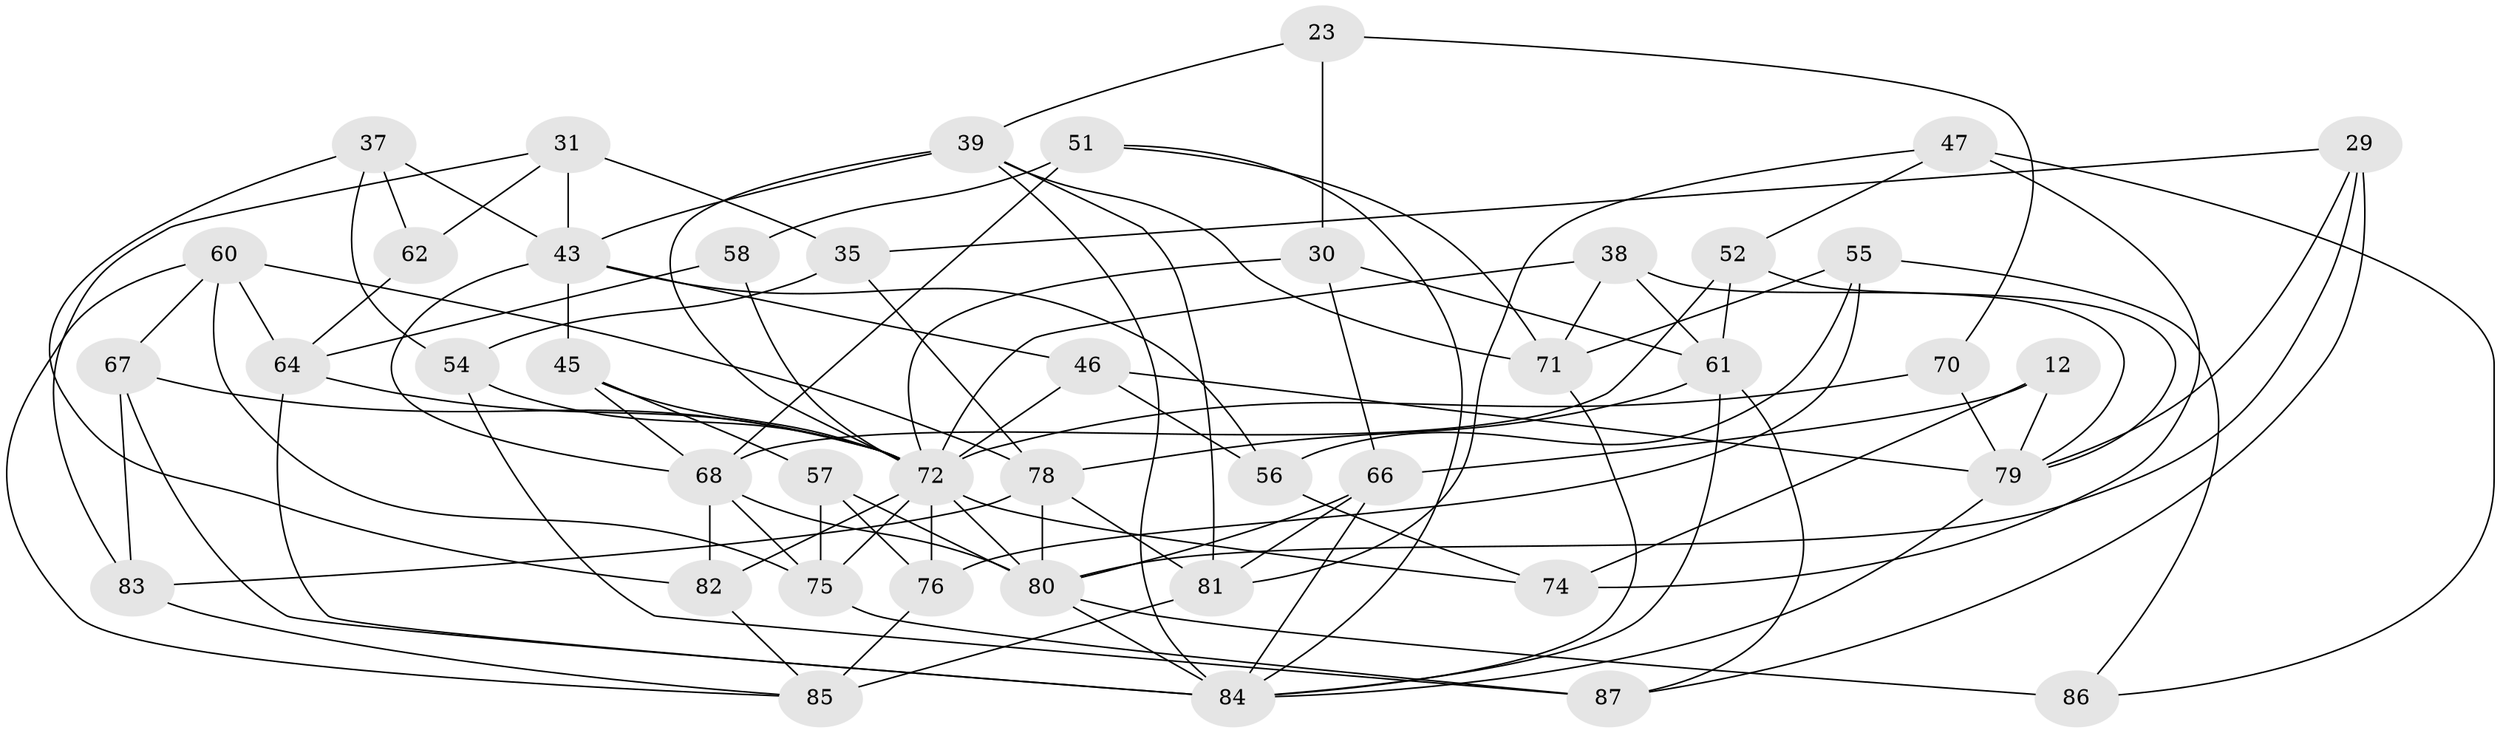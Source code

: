 // original degree distribution, {4: 1.0}
// Generated by graph-tools (version 1.1) at 2025/04/03/04/25 22:04:21]
// undirected, 43 vertices, 104 edges
graph export_dot {
graph [start="1"]
  node [color=gray90,style=filled];
  12;
  23;
  29;
  30 [super="+6"];
  31;
  35;
  37;
  38;
  39 [super="+18"];
  43 [super="+40"];
  45;
  46;
  47;
  51 [super="+41"];
  52;
  54;
  55;
  56;
  57;
  58;
  60 [super="+53"];
  61 [super="+25"];
  62;
  64 [super="+2"];
  66 [super="+5"];
  67;
  68 [super="+32"];
  70;
  71 [super="+15"];
  72 [super="+3+28+69+36"];
  74;
  75 [super="+33"];
  76;
  78 [super="+65"];
  79 [super="+73"];
  80 [super="+49+48+59"];
  81 [super="+22"];
  82;
  83;
  84 [super="+44+26+34"];
  85 [super="+77"];
  86;
  87;
  12 -- 74;
  12 -- 66 [weight=2];
  12 -- 79;
  23 -- 70;
  23 -- 30 [weight=2];
  23 -- 39;
  29 -- 87;
  29 -- 35;
  29 -- 79;
  29 -- 80;
  30 -- 66;
  30 -- 61;
  30 -- 72 [weight=2];
  31 -- 35;
  31 -- 83;
  31 -- 62;
  31 -- 43;
  35 -- 54;
  35 -- 78;
  37 -- 54;
  37 -- 82;
  37 -- 62;
  37 -- 43;
  38 -- 71;
  38 -- 72;
  38 -- 79;
  38 -- 61;
  39 -- 71 [weight=2];
  39 -- 43 [weight=2];
  39 -- 72;
  39 -- 84;
  39 -- 81;
  43 -- 56;
  43 -- 68;
  43 -- 45;
  43 -- 46;
  45 -- 57;
  45 -- 72;
  45 -- 68;
  46 -- 79;
  46 -- 56;
  46 -- 72;
  47 -- 52;
  47 -- 86;
  47 -- 81;
  47 -- 74;
  51 -- 58 [weight=2];
  51 -- 68 [weight=2];
  51 -- 71;
  51 -- 84;
  52 -- 61;
  52 -- 79;
  52 -- 68;
  54 -- 87;
  54 -- 72;
  55 -- 86;
  55 -- 56;
  55 -- 76;
  55 -- 71;
  56 -- 74;
  57 -- 75;
  57 -- 76;
  57 -- 80;
  58 -- 64;
  58 -- 72;
  60 -- 67;
  60 -- 75;
  60 -- 78 [weight=2];
  60 -- 64;
  60 -- 85;
  61 -- 87;
  61 -- 78;
  61 -- 84;
  62 -- 64 [weight=2];
  64 -- 72;
  64 -- 84;
  66 -- 81;
  66 -- 80;
  66 -- 84;
  67 -- 83;
  67 -- 84;
  67 -- 72;
  68 -- 75 [weight=3];
  68 -- 82;
  68 -- 80;
  70 -- 72 [weight=2];
  70 -- 79;
  71 -- 84;
  72 -- 75 [weight=2];
  72 -- 74;
  72 -- 76;
  72 -- 82;
  72 -- 80 [weight=5];
  75 -- 87;
  76 -- 85;
  78 -- 83;
  78 -- 80 [weight=4];
  78 -- 81;
  79 -- 84 [weight=2];
  80 -- 86 [weight=2];
  80 -- 84 [weight=3];
  81 -- 85 [weight=2];
  82 -- 85;
  83 -- 85;
}

